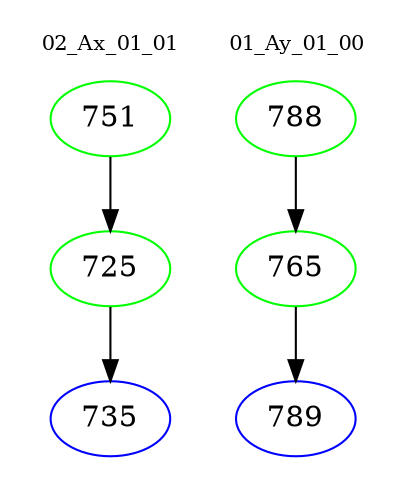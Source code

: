 digraph{
subgraph cluster_0 {
color = white
label = "02_Ax_01_01";
fontsize=10;
T0_751 [label="751", color="green"]
T0_751 -> T0_725 [color="black"]
T0_725 [label="725", color="green"]
T0_725 -> T0_735 [color="black"]
T0_735 [label="735", color="blue"]
}
subgraph cluster_1 {
color = white
label = "01_Ay_01_00";
fontsize=10;
T1_788 [label="788", color="green"]
T1_788 -> T1_765 [color="black"]
T1_765 [label="765", color="green"]
T1_765 -> T1_789 [color="black"]
T1_789 [label="789", color="blue"]
}
}
